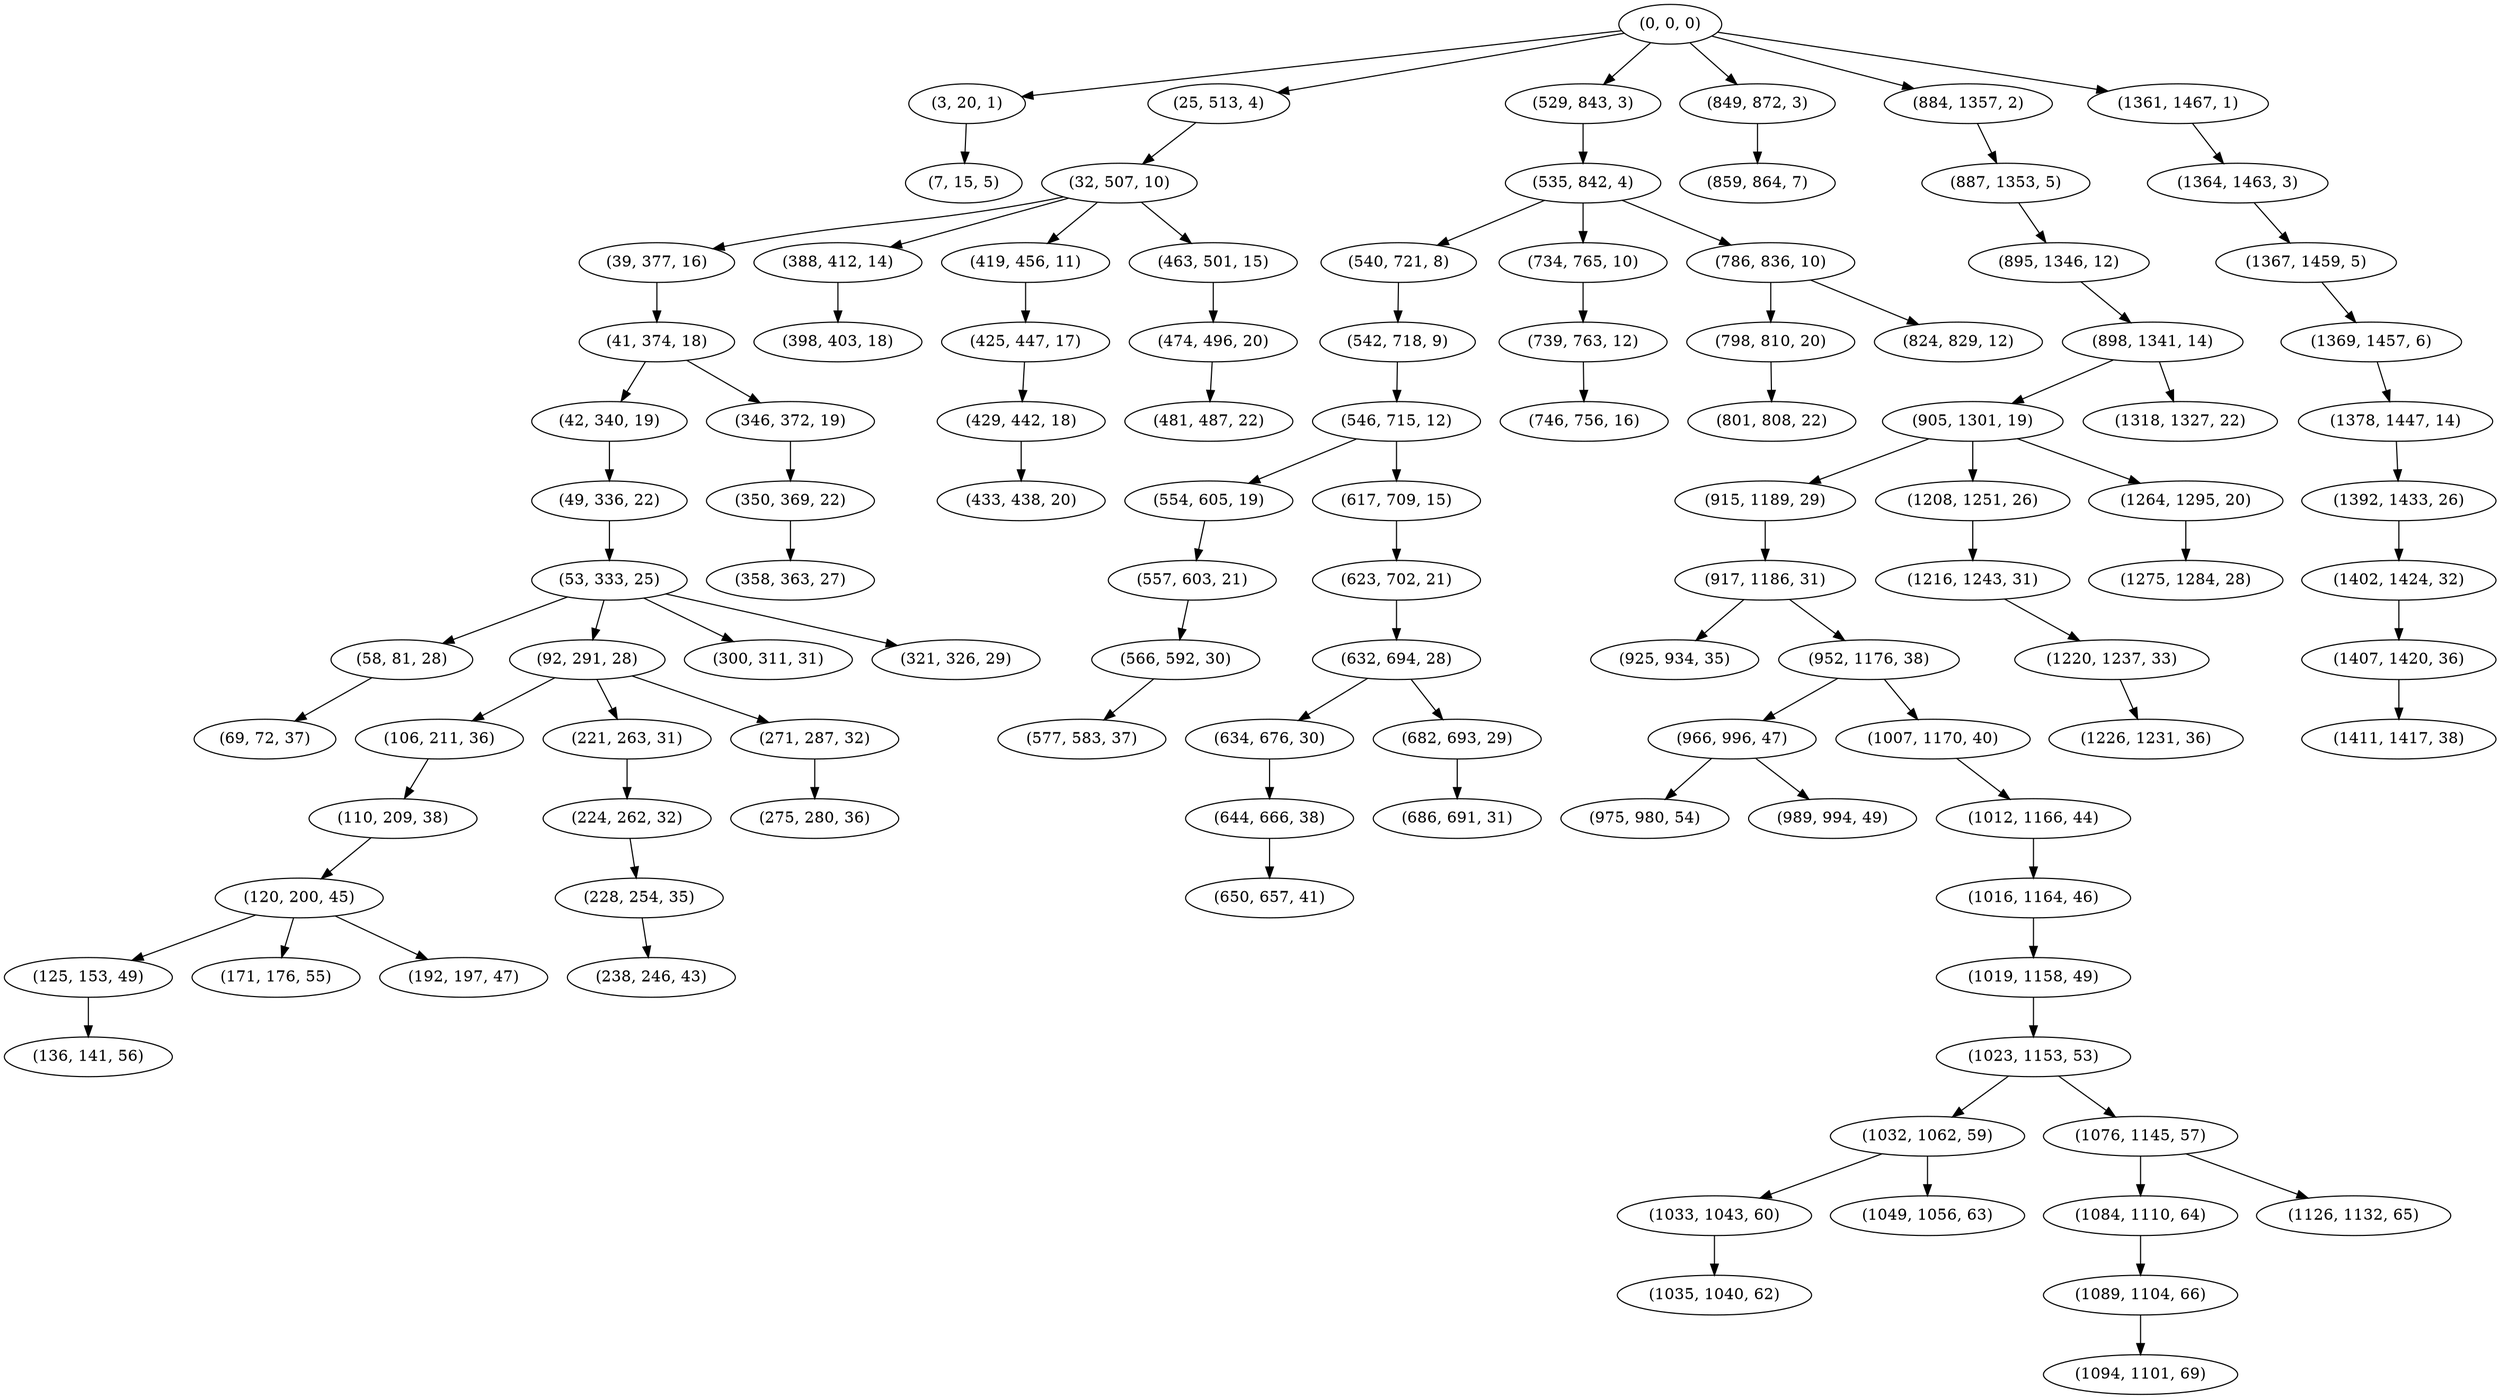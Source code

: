 digraph tree {
    "(0, 0, 0)";
    "(3, 20, 1)";
    "(7, 15, 5)";
    "(25, 513, 4)";
    "(32, 507, 10)";
    "(39, 377, 16)";
    "(41, 374, 18)";
    "(42, 340, 19)";
    "(49, 336, 22)";
    "(53, 333, 25)";
    "(58, 81, 28)";
    "(69, 72, 37)";
    "(92, 291, 28)";
    "(106, 211, 36)";
    "(110, 209, 38)";
    "(120, 200, 45)";
    "(125, 153, 49)";
    "(136, 141, 56)";
    "(171, 176, 55)";
    "(192, 197, 47)";
    "(221, 263, 31)";
    "(224, 262, 32)";
    "(228, 254, 35)";
    "(238, 246, 43)";
    "(271, 287, 32)";
    "(275, 280, 36)";
    "(300, 311, 31)";
    "(321, 326, 29)";
    "(346, 372, 19)";
    "(350, 369, 22)";
    "(358, 363, 27)";
    "(388, 412, 14)";
    "(398, 403, 18)";
    "(419, 456, 11)";
    "(425, 447, 17)";
    "(429, 442, 18)";
    "(433, 438, 20)";
    "(463, 501, 15)";
    "(474, 496, 20)";
    "(481, 487, 22)";
    "(529, 843, 3)";
    "(535, 842, 4)";
    "(540, 721, 8)";
    "(542, 718, 9)";
    "(546, 715, 12)";
    "(554, 605, 19)";
    "(557, 603, 21)";
    "(566, 592, 30)";
    "(577, 583, 37)";
    "(617, 709, 15)";
    "(623, 702, 21)";
    "(632, 694, 28)";
    "(634, 676, 30)";
    "(644, 666, 38)";
    "(650, 657, 41)";
    "(682, 693, 29)";
    "(686, 691, 31)";
    "(734, 765, 10)";
    "(739, 763, 12)";
    "(746, 756, 16)";
    "(786, 836, 10)";
    "(798, 810, 20)";
    "(801, 808, 22)";
    "(824, 829, 12)";
    "(849, 872, 3)";
    "(859, 864, 7)";
    "(884, 1357, 2)";
    "(887, 1353, 5)";
    "(895, 1346, 12)";
    "(898, 1341, 14)";
    "(905, 1301, 19)";
    "(915, 1189, 29)";
    "(917, 1186, 31)";
    "(925, 934, 35)";
    "(952, 1176, 38)";
    "(966, 996, 47)";
    "(975, 980, 54)";
    "(989, 994, 49)";
    "(1007, 1170, 40)";
    "(1012, 1166, 44)";
    "(1016, 1164, 46)";
    "(1019, 1158, 49)";
    "(1023, 1153, 53)";
    "(1032, 1062, 59)";
    "(1033, 1043, 60)";
    "(1035, 1040, 62)";
    "(1049, 1056, 63)";
    "(1076, 1145, 57)";
    "(1084, 1110, 64)";
    "(1089, 1104, 66)";
    "(1094, 1101, 69)";
    "(1126, 1132, 65)";
    "(1208, 1251, 26)";
    "(1216, 1243, 31)";
    "(1220, 1237, 33)";
    "(1226, 1231, 36)";
    "(1264, 1295, 20)";
    "(1275, 1284, 28)";
    "(1318, 1327, 22)";
    "(1361, 1467, 1)";
    "(1364, 1463, 3)";
    "(1367, 1459, 5)";
    "(1369, 1457, 6)";
    "(1378, 1447, 14)";
    "(1392, 1433, 26)";
    "(1402, 1424, 32)";
    "(1407, 1420, 36)";
    "(1411, 1417, 38)";
    "(0, 0, 0)" -> "(3, 20, 1)";
    "(0, 0, 0)" -> "(25, 513, 4)";
    "(0, 0, 0)" -> "(529, 843, 3)";
    "(0, 0, 0)" -> "(849, 872, 3)";
    "(0, 0, 0)" -> "(884, 1357, 2)";
    "(0, 0, 0)" -> "(1361, 1467, 1)";
    "(3, 20, 1)" -> "(7, 15, 5)";
    "(25, 513, 4)" -> "(32, 507, 10)";
    "(32, 507, 10)" -> "(39, 377, 16)";
    "(32, 507, 10)" -> "(388, 412, 14)";
    "(32, 507, 10)" -> "(419, 456, 11)";
    "(32, 507, 10)" -> "(463, 501, 15)";
    "(39, 377, 16)" -> "(41, 374, 18)";
    "(41, 374, 18)" -> "(42, 340, 19)";
    "(41, 374, 18)" -> "(346, 372, 19)";
    "(42, 340, 19)" -> "(49, 336, 22)";
    "(49, 336, 22)" -> "(53, 333, 25)";
    "(53, 333, 25)" -> "(58, 81, 28)";
    "(53, 333, 25)" -> "(92, 291, 28)";
    "(53, 333, 25)" -> "(300, 311, 31)";
    "(53, 333, 25)" -> "(321, 326, 29)";
    "(58, 81, 28)" -> "(69, 72, 37)";
    "(92, 291, 28)" -> "(106, 211, 36)";
    "(92, 291, 28)" -> "(221, 263, 31)";
    "(92, 291, 28)" -> "(271, 287, 32)";
    "(106, 211, 36)" -> "(110, 209, 38)";
    "(110, 209, 38)" -> "(120, 200, 45)";
    "(120, 200, 45)" -> "(125, 153, 49)";
    "(120, 200, 45)" -> "(171, 176, 55)";
    "(120, 200, 45)" -> "(192, 197, 47)";
    "(125, 153, 49)" -> "(136, 141, 56)";
    "(221, 263, 31)" -> "(224, 262, 32)";
    "(224, 262, 32)" -> "(228, 254, 35)";
    "(228, 254, 35)" -> "(238, 246, 43)";
    "(271, 287, 32)" -> "(275, 280, 36)";
    "(346, 372, 19)" -> "(350, 369, 22)";
    "(350, 369, 22)" -> "(358, 363, 27)";
    "(388, 412, 14)" -> "(398, 403, 18)";
    "(419, 456, 11)" -> "(425, 447, 17)";
    "(425, 447, 17)" -> "(429, 442, 18)";
    "(429, 442, 18)" -> "(433, 438, 20)";
    "(463, 501, 15)" -> "(474, 496, 20)";
    "(474, 496, 20)" -> "(481, 487, 22)";
    "(529, 843, 3)" -> "(535, 842, 4)";
    "(535, 842, 4)" -> "(540, 721, 8)";
    "(535, 842, 4)" -> "(734, 765, 10)";
    "(535, 842, 4)" -> "(786, 836, 10)";
    "(540, 721, 8)" -> "(542, 718, 9)";
    "(542, 718, 9)" -> "(546, 715, 12)";
    "(546, 715, 12)" -> "(554, 605, 19)";
    "(546, 715, 12)" -> "(617, 709, 15)";
    "(554, 605, 19)" -> "(557, 603, 21)";
    "(557, 603, 21)" -> "(566, 592, 30)";
    "(566, 592, 30)" -> "(577, 583, 37)";
    "(617, 709, 15)" -> "(623, 702, 21)";
    "(623, 702, 21)" -> "(632, 694, 28)";
    "(632, 694, 28)" -> "(634, 676, 30)";
    "(632, 694, 28)" -> "(682, 693, 29)";
    "(634, 676, 30)" -> "(644, 666, 38)";
    "(644, 666, 38)" -> "(650, 657, 41)";
    "(682, 693, 29)" -> "(686, 691, 31)";
    "(734, 765, 10)" -> "(739, 763, 12)";
    "(739, 763, 12)" -> "(746, 756, 16)";
    "(786, 836, 10)" -> "(798, 810, 20)";
    "(786, 836, 10)" -> "(824, 829, 12)";
    "(798, 810, 20)" -> "(801, 808, 22)";
    "(849, 872, 3)" -> "(859, 864, 7)";
    "(884, 1357, 2)" -> "(887, 1353, 5)";
    "(887, 1353, 5)" -> "(895, 1346, 12)";
    "(895, 1346, 12)" -> "(898, 1341, 14)";
    "(898, 1341, 14)" -> "(905, 1301, 19)";
    "(898, 1341, 14)" -> "(1318, 1327, 22)";
    "(905, 1301, 19)" -> "(915, 1189, 29)";
    "(905, 1301, 19)" -> "(1208, 1251, 26)";
    "(905, 1301, 19)" -> "(1264, 1295, 20)";
    "(915, 1189, 29)" -> "(917, 1186, 31)";
    "(917, 1186, 31)" -> "(925, 934, 35)";
    "(917, 1186, 31)" -> "(952, 1176, 38)";
    "(952, 1176, 38)" -> "(966, 996, 47)";
    "(952, 1176, 38)" -> "(1007, 1170, 40)";
    "(966, 996, 47)" -> "(975, 980, 54)";
    "(966, 996, 47)" -> "(989, 994, 49)";
    "(1007, 1170, 40)" -> "(1012, 1166, 44)";
    "(1012, 1166, 44)" -> "(1016, 1164, 46)";
    "(1016, 1164, 46)" -> "(1019, 1158, 49)";
    "(1019, 1158, 49)" -> "(1023, 1153, 53)";
    "(1023, 1153, 53)" -> "(1032, 1062, 59)";
    "(1023, 1153, 53)" -> "(1076, 1145, 57)";
    "(1032, 1062, 59)" -> "(1033, 1043, 60)";
    "(1032, 1062, 59)" -> "(1049, 1056, 63)";
    "(1033, 1043, 60)" -> "(1035, 1040, 62)";
    "(1076, 1145, 57)" -> "(1084, 1110, 64)";
    "(1076, 1145, 57)" -> "(1126, 1132, 65)";
    "(1084, 1110, 64)" -> "(1089, 1104, 66)";
    "(1089, 1104, 66)" -> "(1094, 1101, 69)";
    "(1208, 1251, 26)" -> "(1216, 1243, 31)";
    "(1216, 1243, 31)" -> "(1220, 1237, 33)";
    "(1220, 1237, 33)" -> "(1226, 1231, 36)";
    "(1264, 1295, 20)" -> "(1275, 1284, 28)";
    "(1361, 1467, 1)" -> "(1364, 1463, 3)";
    "(1364, 1463, 3)" -> "(1367, 1459, 5)";
    "(1367, 1459, 5)" -> "(1369, 1457, 6)";
    "(1369, 1457, 6)" -> "(1378, 1447, 14)";
    "(1378, 1447, 14)" -> "(1392, 1433, 26)";
    "(1392, 1433, 26)" -> "(1402, 1424, 32)";
    "(1402, 1424, 32)" -> "(1407, 1420, 36)";
    "(1407, 1420, 36)" -> "(1411, 1417, 38)";
}
